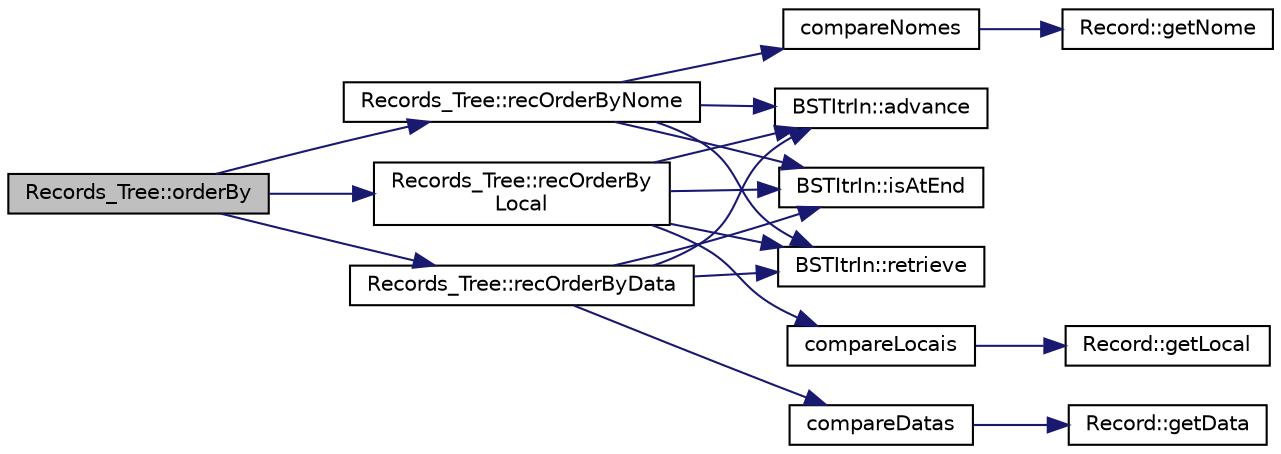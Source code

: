 digraph "Records_Tree::orderBy"
{
 // LATEX_PDF_SIZE
  edge [fontname="Helvetica",fontsize="10",labelfontname="Helvetica",labelfontsize="10"];
  node [fontname="Helvetica",fontsize="10",shape=record];
  rankdir="LR";
  Node1 [label="Records_Tree::orderBy",height=0.2,width=0.4,color="black", fillcolor="grey75", style="filled", fontcolor="black",tooltip="Apenas chama a função de ordenacao que o utilizador escolher."];
  Node1 -> Node2 [color="midnightblue",fontsize="10",style="solid",fontname="Helvetica"];
  Node2 [label="Records_Tree::recOrderByData",height=0.2,width=0.4,color="black", fillcolor="white", style="filled",URL="$class_records___tree.html#aff2f284bac4503369cf542f07e8c6b20",tooltip="Mostra todos os recordes ordenados pela data."];
  Node2 -> Node3 [color="midnightblue",fontsize="10",style="solid",fontname="Helvetica"];
  Node3 [label="BSTItrIn::advance",height=0.2,width=0.4,color="black", fillcolor="white", style="filled",URL="$class_b_s_t_itr_in.html#ac772d3ebbac748c5f8cf9bc659f2e32c",tooltip=" "];
  Node2 -> Node4 [color="midnightblue",fontsize="10",style="solid",fontname="Helvetica"];
  Node4 [label="compareDatas",height=0.2,width=0.4,color="black", fillcolor="white", style="filled",URL="$_records_8cpp.html#a2fd2d26eca7d0fb390f9a0d17e69bd73",tooltip=" "];
  Node4 -> Node5 [color="midnightblue",fontsize="10",style="solid",fontname="Helvetica"];
  Node5 [label="Record::getData",height=0.2,width=0.4,color="black", fillcolor="white", style="filled",URL="$class_record.html#a6441fec08294ea2bcc3798da9a02b1d1",tooltip="Retorna a data do recorde."];
  Node2 -> Node6 [color="midnightblue",fontsize="10",style="solid",fontname="Helvetica"];
  Node6 [label="BSTItrIn::isAtEnd",height=0.2,width=0.4,color="black", fillcolor="white", style="filled",URL="$class_b_s_t_itr_in.html#a6f9a43217862c263a9bf15b9a08b889a",tooltip=" "];
  Node2 -> Node7 [color="midnightblue",fontsize="10",style="solid",fontname="Helvetica"];
  Node7 [label="BSTItrIn::retrieve",height=0.2,width=0.4,color="black", fillcolor="white", style="filled",URL="$class_b_s_t_itr_in.html#a434375a2d263bf132ab3c4ac878af8ef",tooltip=" "];
  Node1 -> Node8 [color="midnightblue",fontsize="10",style="solid",fontname="Helvetica"];
  Node8 [label="Records_Tree::recOrderBy\lLocal",height=0.2,width=0.4,color="black", fillcolor="white", style="filled",URL="$class_records___tree.html#abdc192f72b9b585ad35bec5df60693d6",tooltip="Mostra todos os recordes ordenados pelo local."];
  Node8 -> Node3 [color="midnightblue",fontsize="10",style="solid",fontname="Helvetica"];
  Node8 -> Node9 [color="midnightblue",fontsize="10",style="solid",fontname="Helvetica"];
  Node9 [label="compareLocais",height=0.2,width=0.4,color="black", fillcolor="white", style="filled",URL="$_records_8cpp.html#a259894f5a394557895aa76830b47a180",tooltip=" "];
  Node9 -> Node10 [color="midnightblue",fontsize="10",style="solid",fontname="Helvetica"];
  Node10 [label="Record::getLocal",height=0.2,width=0.4,color="black", fillcolor="white", style="filled",URL="$class_record.html#a0bb773a9a33b3907b879e51983ff8885",tooltip="Retorna o local do recorde."];
  Node8 -> Node6 [color="midnightblue",fontsize="10",style="solid",fontname="Helvetica"];
  Node8 -> Node7 [color="midnightblue",fontsize="10",style="solid",fontname="Helvetica"];
  Node1 -> Node11 [color="midnightblue",fontsize="10",style="solid",fontname="Helvetica"];
  Node11 [label="Records_Tree::recOrderByNome",height=0.2,width=0.4,color="black", fillcolor="white", style="filled",URL="$class_records___tree.html#a5665acc900b622c331df14e36debea5c",tooltip="Mostra todos os recordes ordenados pelo nome."];
  Node11 -> Node3 [color="midnightblue",fontsize="10",style="solid",fontname="Helvetica"];
  Node11 -> Node12 [color="midnightblue",fontsize="10",style="solid",fontname="Helvetica"];
  Node12 [label="compareNomes",height=0.2,width=0.4,color="black", fillcolor="white", style="filled",URL="$_records_8cpp.html#aa114727e1d7e09fd891b308b6d32dc13",tooltip=" "];
  Node12 -> Node13 [color="midnightblue",fontsize="10",style="solid",fontname="Helvetica"];
  Node13 [label="Record::getNome",height=0.2,width=0.4,color="black", fillcolor="white", style="filled",URL="$class_record.html#a88274b00e661d134e022f097647b107c",tooltip="Retorna o nome do recordista."];
  Node11 -> Node6 [color="midnightblue",fontsize="10",style="solid",fontname="Helvetica"];
  Node11 -> Node7 [color="midnightblue",fontsize="10",style="solid",fontname="Helvetica"];
}
